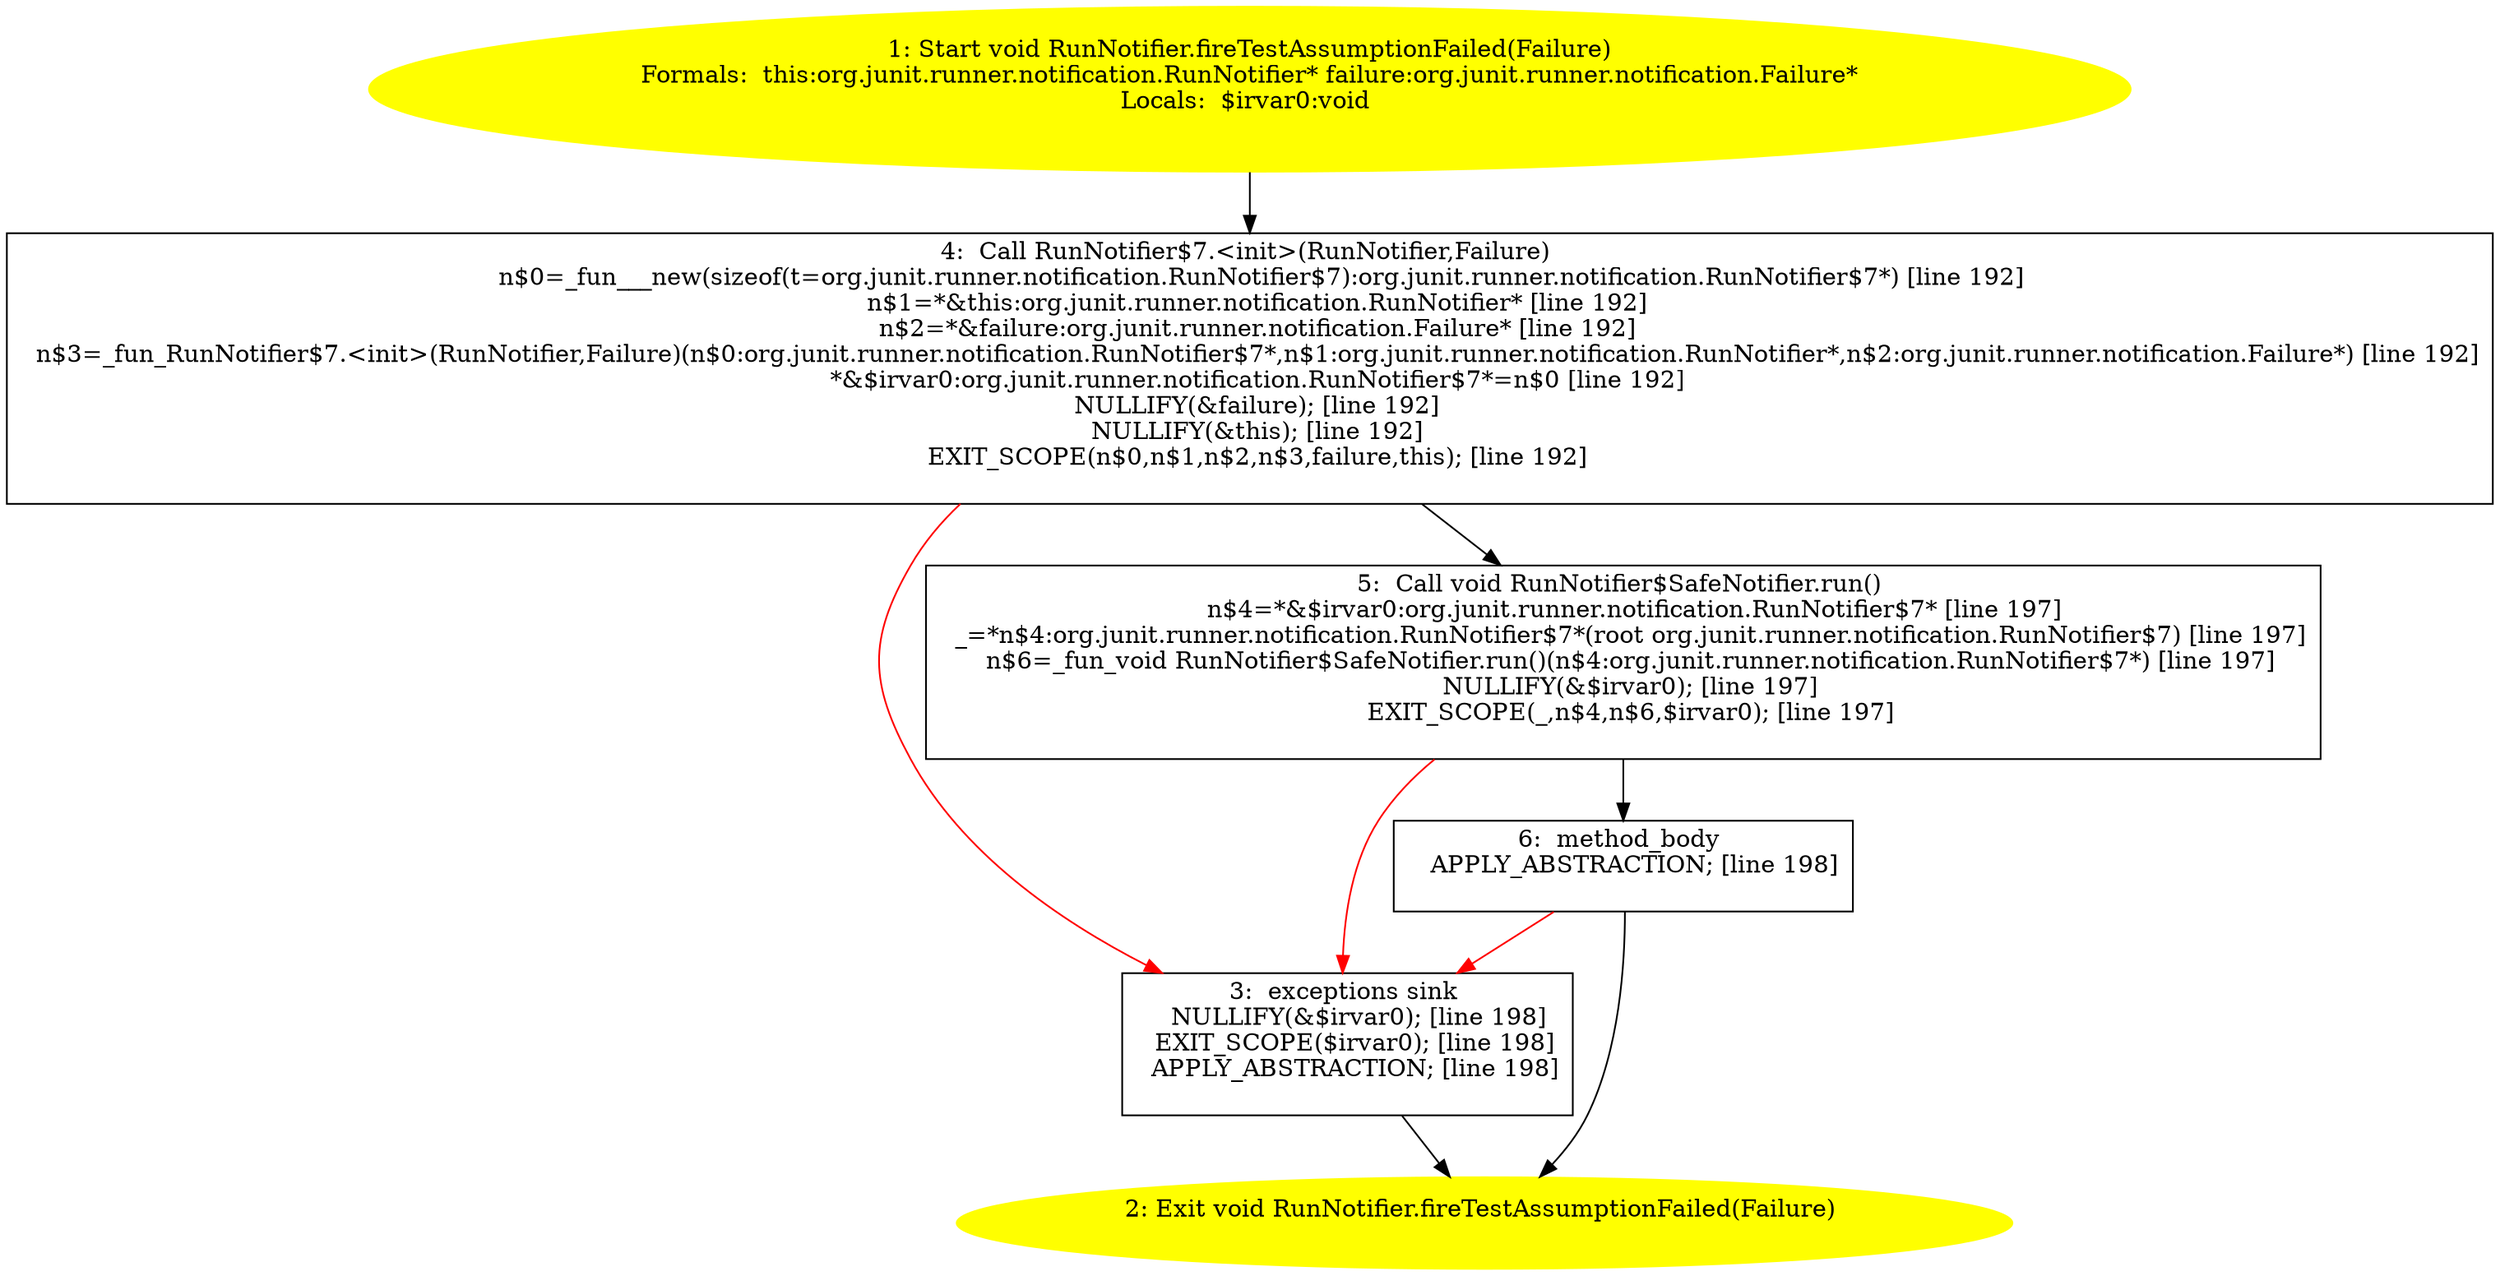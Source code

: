 /* @generated */
digraph cfg {
"org.junit.runner.notification.RunNotifier.fireTestAssumptionFailed(org.junit.runner.notification.Fai.58993942fc6f6fb295b16c12231b2cf6_1" [label="1: Start void RunNotifier.fireTestAssumptionFailed(Failure)\nFormals:  this:org.junit.runner.notification.RunNotifier* failure:org.junit.runner.notification.Failure*\nLocals:  $irvar0:void \n  " color=yellow style=filled]
	

	 "org.junit.runner.notification.RunNotifier.fireTestAssumptionFailed(org.junit.runner.notification.Fai.58993942fc6f6fb295b16c12231b2cf6_1" -> "org.junit.runner.notification.RunNotifier.fireTestAssumptionFailed(org.junit.runner.notification.Fai.58993942fc6f6fb295b16c12231b2cf6_4" ;
"org.junit.runner.notification.RunNotifier.fireTestAssumptionFailed(org.junit.runner.notification.Fai.58993942fc6f6fb295b16c12231b2cf6_2" [label="2: Exit void RunNotifier.fireTestAssumptionFailed(Failure) \n  " color=yellow style=filled]
	

"org.junit.runner.notification.RunNotifier.fireTestAssumptionFailed(org.junit.runner.notification.Fai.58993942fc6f6fb295b16c12231b2cf6_3" [label="3:  exceptions sink \n   NULLIFY(&$irvar0); [line 198]\n  EXIT_SCOPE($irvar0); [line 198]\n  APPLY_ABSTRACTION; [line 198]\n " shape="box"]
	

	 "org.junit.runner.notification.RunNotifier.fireTestAssumptionFailed(org.junit.runner.notification.Fai.58993942fc6f6fb295b16c12231b2cf6_3" -> "org.junit.runner.notification.RunNotifier.fireTestAssumptionFailed(org.junit.runner.notification.Fai.58993942fc6f6fb295b16c12231b2cf6_2" ;
"org.junit.runner.notification.RunNotifier.fireTestAssumptionFailed(org.junit.runner.notification.Fai.58993942fc6f6fb295b16c12231b2cf6_4" [label="4:  Call RunNotifier$7.<init>(RunNotifier,Failure) \n   n$0=_fun___new(sizeof(t=org.junit.runner.notification.RunNotifier$7):org.junit.runner.notification.RunNotifier$7*) [line 192]\n  n$1=*&this:org.junit.runner.notification.RunNotifier* [line 192]\n  n$2=*&failure:org.junit.runner.notification.Failure* [line 192]\n  n$3=_fun_RunNotifier$7.<init>(RunNotifier,Failure)(n$0:org.junit.runner.notification.RunNotifier$7*,n$1:org.junit.runner.notification.RunNotifier*,n$2:org.junit.runner.notification.Failure*) [line 192]\n  *&$irvar0:org.junit.runner.notification.RunNotifier$7*=n$0 [line 192]\n  NULLIFY(&failure); [line 192]\n  NULLIFY(&this); [line 192]\n  EXIT_SCOPE(n$0,n$1,n$2,n$3,failure,this); [line 192]\n " shape="box"]
	

	 "org.junit.runner.notification.RunNotifier.fireTestAssumptionFailed(org.junit.runner.notification.Fai.58993942fc6f6fb295b16c12231b2cf6_4" -> "org.junit.runner.notification.RunNotifier.fireTestAssumptionFailed(org.junit.runner.notification.Fai.58993942fc6f6fb295b16c12231b2cf6_5" ;
	 "org.junit.runner.notification.RunNotifier.fireTestAssumptionFailed(org.junit.runner.notification.Fai.58993942fc6f6fb295b16c12231b2cf6_4" -> "org.junit.runner.notification.RunNotifier.fireTestAssumptionFailed(org.junit.runner.notification.Fai.58993942fc6f6fb295b16c12231b2cf6_3" [color="red" ];
"org.junit.runner.notification.RunNotifier.fireTestAssumptionFailed(org.junit.runner.notification.Fai.58993942fc6f6fb295b16c12231b2cf6_5" [label="5:  Call void RunNotifier$SafeNotifier.run() \n   n$4=*&$irvar0:org.junit.runner.notification.RunNotifier$7* [line 197]\n  _=*n$4:org.junit.runner.notification.RunNotifier$7*(root org.junit.runner.notification.RunNotifier$7) [line 197]\n  n$6=_fun_void RunNotifier$SafeNotifier.run()(n$4:org.junit.runner.notification.RunNotifier$7*) [line 197]\n  NULLIFY(&$irvar0); [line 197]\n  EXIT_SCOPE(_,n$4,n$6,$irvar0); [line 197]\n " shape="box"]
	

	 "org.junit.runner.notification.RunNotifier.fireTestAssumptionFailed(org.junit.runner.notification.Fai.58993942fc6f6fb295b16c12231b2cf6_5" -> "org.junit.runner.notification.RunNotifier.fireTestAssumptionFailed(org.junit.runner.notification.Fai.58993942fc6f6fb295b16c12231b2cf6_6" ;
	 "org.junit.runner.notification.RunNotifier.fireTestAssumptionFailed(org.junit.runner.notification.Fai.58993942fc6f6fb295b16c12231b2cf6_5" -> "org.junit.runner.notification.RunNotifier.fireTestAssumptionFailed(org.junit.runner.notification.Fai.58993942fc6f6fb295b16c12231b2cf6_3" [color="red" ];
"org.junit.runner.notification.RunNotifier.fireTestAssumptionFailed(org.junit.runner.notification.Fai.58993942fc6f6fb295b16c12231b2cf6_6" [label="6:  method_body \n   APPLY_ABSTRACTION; [line 198]\n " shape="box"]
	

	 "org.junit.runner.notification.RunNotifier.fireTestAssumptionFailed(org.junit.runner.notification.Fai.58993942fc6f6fb295b16c12231b2cf6_6" -> "org.junit.runner.notification.RunNotifier.fireTestAssumptionFailed(org.junit.runner.notification.Fai.58993942fc6f6fb295b16c12231b2cf6_2" ;
	 "org.junit.runner.notification.RunNotifier.fireTestAssumptionFailed(org.junit.runner.notification.Fai.58993942fc6f6fb295b16c12231b2cf6_6" -> "org.junit.runner.notification.RunNotifier.fireTestAssumptionFailed(org.junit.runner.notification.Fai.58993942fc6f6fb295b16c12231b2cf6_3" [color="red" ];
}
